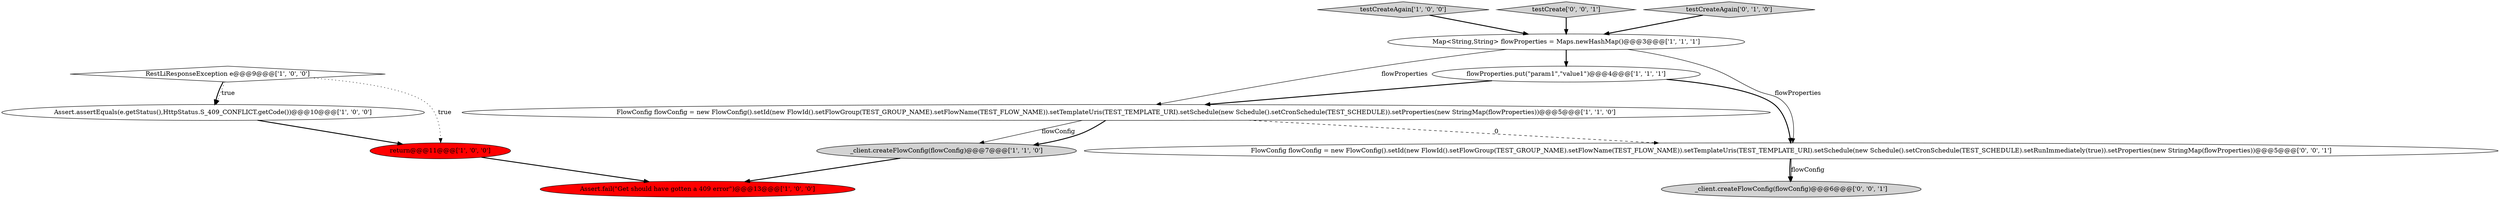 digraph {
5 [style = filled, label = "flowProperties.put(\"param1\",\"value1\")@@@4@@@['1', '1', '1']", fillcolor = white, shape = ellipse image = "AAA0AAABBB1BBB"];
11 [style = filled, label = "FlowConfig flowConfig = new FlowConfig().setId(new FlowId().setFlowGroup(TEST_GROUP_NAME).setFlowName(TEST_FLOW_NAME)).setTemplateUris(TEST_TEMPLATE_URI).setSchedule(new Schedule().setCronSchedule(TEST_SCHEDULE).setRunImmediately(true)).setProperties(new StringMap(flowProperties))@@@5@@@['0', '0', '1']", fillcolor = white, shape = ellipse image = "AAA0AAABBB3BBB"];
4 [style = filled, label = "Map<String,String> flowProperties = Maps.newHashMap()@@@3@@@['1', '1', '1']", fillcolor = white, shape = ellipse image = "AAA0AAABBB1BBB"];
1 [style = filled, label = "Assert.assertEquals(e.getStatus(),HttpStatus.S_409_CONFLICT.getCode())@@@10@@@['1', '0', '0']", fillcolor = white, shape = ellipse image = "AAA0AAABBB1BBB"];
0 [style = filled, label = "FlowConfig flowConfig = new FlowConfig().setId(new FlowId().setFlowGroup(TEST_GROUP_NAME).setFlowName(TEST_FLOW_NAME)).setTemplateUris(TEST_TEMPLATE_URI).setSchedule(new Schedule().setCronSchedule(TEST_SCHEDULE)).setProperties(new StringMap(flowProperties))@@@5@@@['1', '1', '0']", fillcolor = white, shape = ellipse image = "AAA0AAABBB1BBB"];
8 [style = filled, label = "_client.createFlowConfig(flowConfig)@@@7@@@['1', '1', '0']", fillcolor = lightgray, shape = ellipse image = "AAA0AAABBB1BBB"];
3 [style = filled, label = "Assert.fail(\"Get should have gotten a 409 error\")@@@13@@@['1', '0', '0']", fillcolor = red, shape = ellipse image = "AAA1AAABBB1BBB"];
2 [style = filled, label = "RestLiResponseException e@@@9@@@['1', '0', '0']", fillcolor = white, shape = diamond image = "AAA0AAABBB1BBB"];
7 [style = filled, label = "testCreateAgain['1', '0', '0']", fillcolor = lightgray, shape = diamond image = "AAA0AAABBB1BBB"];
10 [style = filled, label = "testCreate['0', '0', '1']", fillcolor = lightgray, shape = diamond image = "AAA0AAABBB3BBB"];
9 [style = filled, label = "testCreateAgain['0', '1', '0']", fillcolor = lightgray, shape = diamond image = "AAA0AAABBB2BBB"];
6 [style = filled, label = "return@@@11@@@['1', '0', '0']", fillcolor = red, shape = ellipse image = "AAA1AAABBB1BBB"];
12 [style = filled, label = "_client.createFlowConfig(flowConfig)@@@6@@@['0', '0', '1']", fillcolor = lightgray, shape = ellipse image = "AAA0AAABBB3BBB"];
6->3 [style = bold, label=""];
4->0 [style = solid, label="flowProperties"];
5->11 [style = bold, label=""];
11->12 [style = bold, label=""];
1->6 [style = bold, label=""];
0->8 [style = solid, label="flowConfig"];
11->12 [style = solid, label="flowConfig"];
7->4 [style = bold, label=""];
0->11 [style = dashed, label="0"];
5->0 [style = bold, label=""];
2->6 [style = dotted, label="true"];
2->1 [style = dotted, label="true"];
4->5 [style = bold, label=""];
2->1 [style = bold, label=""];
4->11 [style = solid, label="flowProperties"];
9->4 [style = bold, label=""];
0->8 [style = bold, label=""];
8->3 [style = bold, label=""];
10->4 [style = bold, label=""];
}
